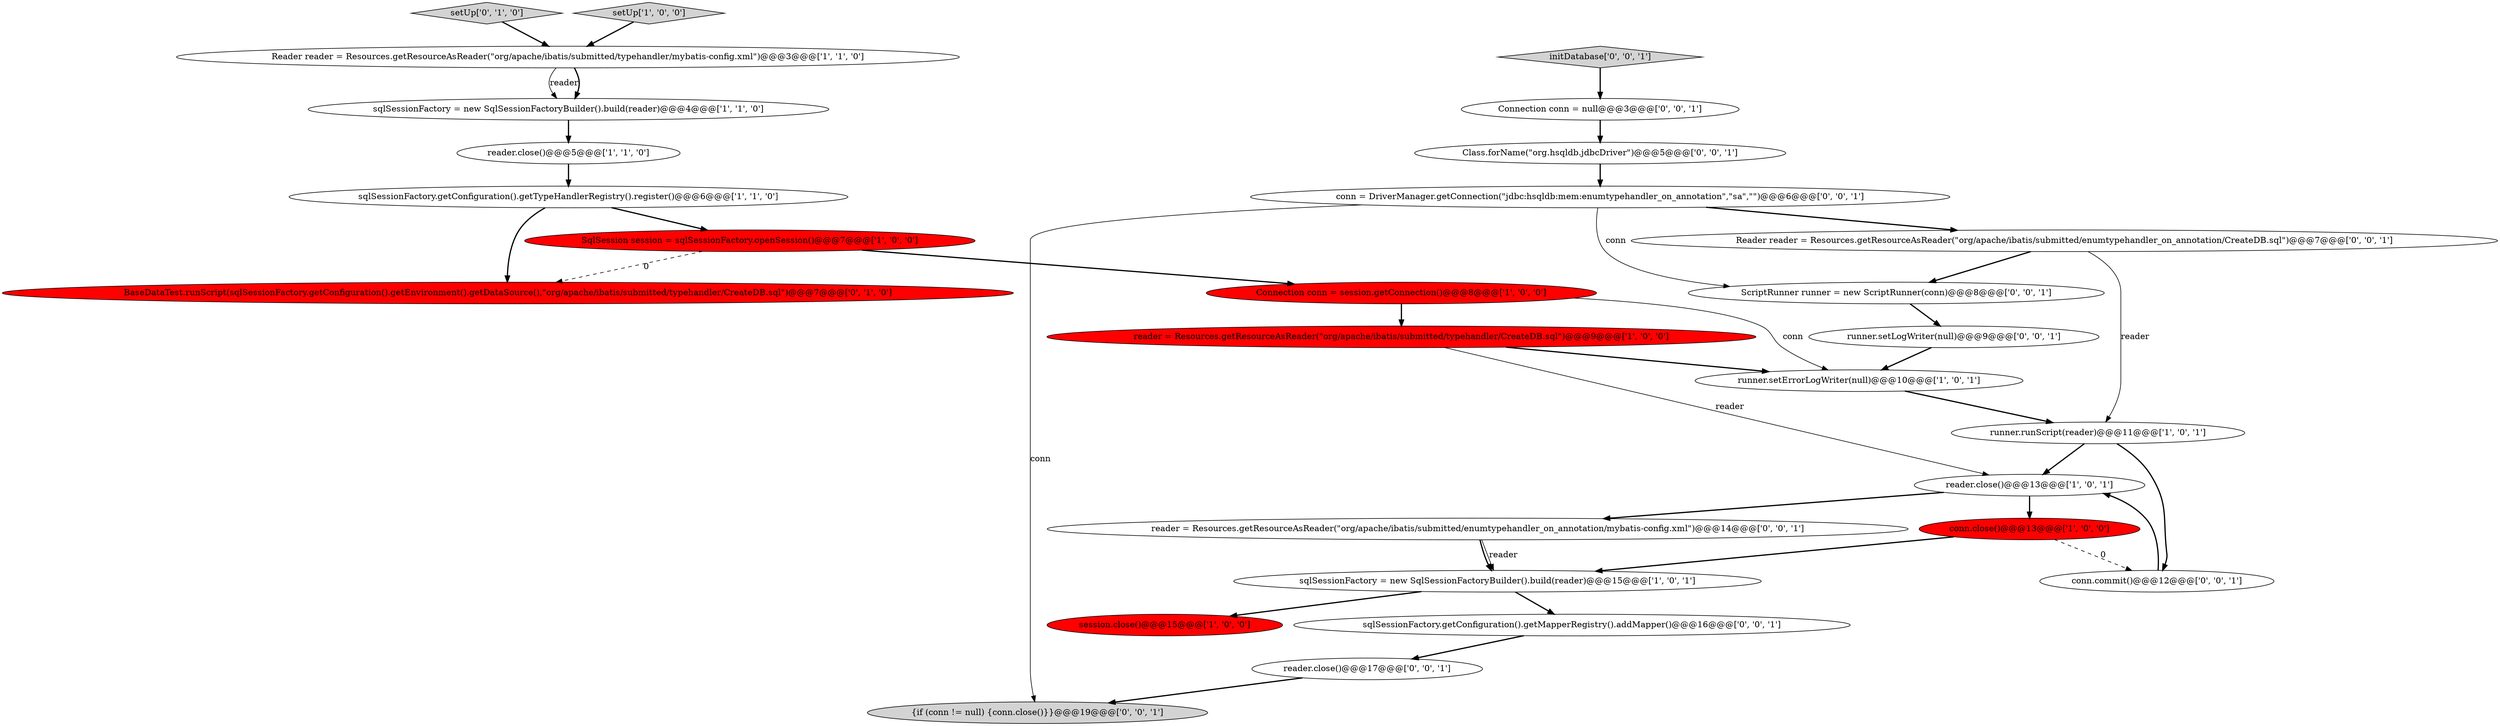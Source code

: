 digraph {
10 [style = filled, label = "reader.close()@@@13@@@['1', '0', '1']", fillcolor = white, shape = ellipse image = "AAA0AAABBB1BBB"];
2 [style = filled, label = "reader = Resources.getResourceAsReader(\"org/apache/ibatis/submitted/typehandler/CreateDB.sql\")@@@9@@@['1', '0', '0']", fillcolor = red, shape = ellipse image = "AAA1AAABBB1BBB"];
19 [style = filled, label = "Connection conn = null@@@3@@@['0', '0', '1']", fillcolor = white, shape = ellipse image = "AAA0AAABBB3BBB"];
18 [style = filled, label = "initDatabase['0', '0', '1']", fillcolor = lightgray, shape = diamond image = "AAA0AAABBB3BBB"];
15 [style = filled, label = "setUp['0', '1', '0']", fillcolor = lightgray, shape = diamond image = "AAA0AAABBB2BBB"];
27 [style = filled, label = "Class.forName(\"org.hsqldb.jdbcDriver\")@@@5@@@['0', '0', '1']", fillcolor = white, shape = ellipse image = "AAA0AAABBB3BBB"];
24 [style = filled, label = "ScriptRunner runner = new ScriptRunner(conn)@@@8@@@['0', '0', '1']", fillcolor = white, shape = ellipse image = "AAA0AAABBB3BBB"];
5 [style = filled, label = "SqlSession session = sqlSessionFactory.openSession()@@@7@@@['1', '0', '0']", fillcolor = red, shape = ellipse image = "AAA1AAABBB1BBB"];
12 [style = filled, label = "Connection conn = session.getConnection()@@@8@@@['1', '0', '0']", fillcolor = red, shape = ellipse image = "AAA1AAABBB1BBB"];
13 [style = filled, label = "setUp['1', '0', '0']", fillcolor = lightgray, shape = diamond image = "AAA0AAABBB1BBB"];
21 [style = filled, label = "conn = DriverManager.getConnection(\"jdbc:hsqldb:mem:enumtypehandler_on_annotation\",\"sa\",\"\")@@@6@@@['0', '0', '1']", fillcolor = white, shape = ellipse image = "AAA0AAABBB3BBB"];
9 [style = filled, label = "session.close()@@@15@@@['1', '0', '0']", fillcolor = red, shape = ellipse image = "AAA1AAABBB1BBB"];
20 [style = filled, label = "runner.setLogWriter(null)@@@9@@@['0', '0', '1']", fillcolor = white, shape = ellipse image = "AAA0AAABBB3BBB"];
0 [style = filled, label = "conn.close()@@@13@@@['1', '0', '0']", fillcolor = red, shape = ellipse image = "AAA1AAABBB1BBB"];
14 [style = filled, label = "BaseDataTest.runScript(sqlSessionFactory.getConfiguration().getEnvironment().getDataSource(),\"org/apache/ibatis/submitted/typehandler/CreateDB.sql\")@@@7@@@['0', '1', '0']", fillcolor = red, shape = ellipse image = "AAA1AAABBB2BBB"];
22 [style = filled, label = "sqlSessionFactory.getConfiguration().getMapperRegistry().addMapper()@@@16@@@['0', '0', '1']", fillcolor = white, shape = ellipse image = "AAA0AAABBB3BBB"];
8 [style = filled, label = "runner.runScript(reader)@@@11@@@['1', '0', '1']", fillcolor = white, shape = ellipse image = "AAA0AAABBB1BBB"];
17 [style = filled, label = "Reader reader = Resources.getResourceAsReader(\"org/apache/ibatis/submitted/enumtypehandler_on_annotation/CreateDB.sql\")@@@7@@@['0', '0', '1']", fillcolor = white, shape = ellipse image = "AAA0AAABBB3BBB"];
11 [style = filled, label = "sqlSessionFactory = new SqlSessionFactoryBuilder().build(reader)@@@15@@@['1', '0', '1']", fillcolor = white, shape = ellipse image = "AAA0AAABBB1BBB"];
1 [style = filled, label = "sqlSessionFactory.getConfiguration().getTypeHandlerRegistry().register()@@@6@@@['1', '1', '0']", fillcolor = white, shape = ellipse image = "AAA0AAABBB1BBB"];
25 [style = filled, label = "reader.close()@@@17@@@['0', '0', '1']", fillcolor = white, shape = ellipse image = "AAA0AAABBB3BBB"];
16 [style = filled, label = "reader = Resources.getResourceAsReader(\"org/apache/ibatis/submitted/enumtypehandler_on_annotation/mybatis-config.xml\")@@@14@@@['0', '0', '1']", fillcolor = white, shape = ellipse image = "AAA0AAABBB3BBB"];
26 [style = filled, label = "{if (conn != null) {conn.close()}}@@@19@@@['0', '0', '1']", fillcolor = lightgray, shape = ellipse image = "AAA0AAABBB3BBB"];
7 [style = filled, label = "runner.setErrorLogWriter(null)@@@10@@@['1', '0', '1']", fillcolor = white, shape = ellipse image = "AAA0AAABBB1BBB"];
23 [style = filled, label = "conn.commit()@@@12@@@['0', '0', '1']", fillcolor = white, shape = ellipse image = "AAA0AAABBB3BBB"];
6 [style = filled, label = "reader.close()@@@5@@@['1', '1', '0']", fillcolor = white, shape = ellipse image = "AAA0AAABBB1BBB"];
4 [style = filled, label = "sqlSessionFactory = new SqlSessionFactoryBuilder().build(reader)@@@4@@@['1', '1', '0']", fillcolor = white, shape = ellipse image = "AAA0AAABBB1BBB"];
3 [style = filled, label = "Reader reader = Resources.getResourceAsReader(\"org/apache/ibatis/submitted/typehandler/mybatis-config.xml\")@@@3@@@['1', '1', '0']", fillcolor = white, shape = ellipse image = "AAA0AAABBB1BBB"];
1->5 [style = bold, label=""];
8->10 [style = bold, label=""];
22->25 [style = bold, label=""];
5->14 [style = dashed, label="0"];
16->11 [style = bold, label=""];
21->26 [style = solid, label="conn"];
8->23 [style = bold, label=""];
2->10 [style = solid, label="reader"];
4->6 [style = bold, label=""];
16->11 [style = solid, label="reader"];
0->23 [style = dashed, label="0"];
18->19 [style = bold, label=""];
0->11 [style = bold, label=""];
3->4 [style = solid, label="reader"];
7->8 [style = bold, label=""];
11->9 [style = bold, label=""];
15->3 [style = bold, label=""];
3->4 [style = bold, label=""];
24->20 [style = bold, label=""];
6->1 [style = bold, label=""];
12->2 [style = bold, label=""];
17->24 [style = bold, label=""];
13->3 [style = bold, label=""];
10->16 [style = bold, label=""];
5->12 [style = bold, label=""];
19->27 [style = bold, label=""];
10->0 [style = bold, label=""];
25->26 [style = bold, label=""];
23->10 [style = bold, label=""];
21->24 [style = solid, label="conn"];
11->22 [style = bold, label=""];
1->14 [style = bold, label=""];
12->7 [style = solid, label="conn"];
2->7 [style = bold, label=""];
20->7 [style = bold, label=""];
27->21 [style = bold, label=""];
21->17 [style = bold, label=""];
17->8 [style = solid, label="reader"];
}
